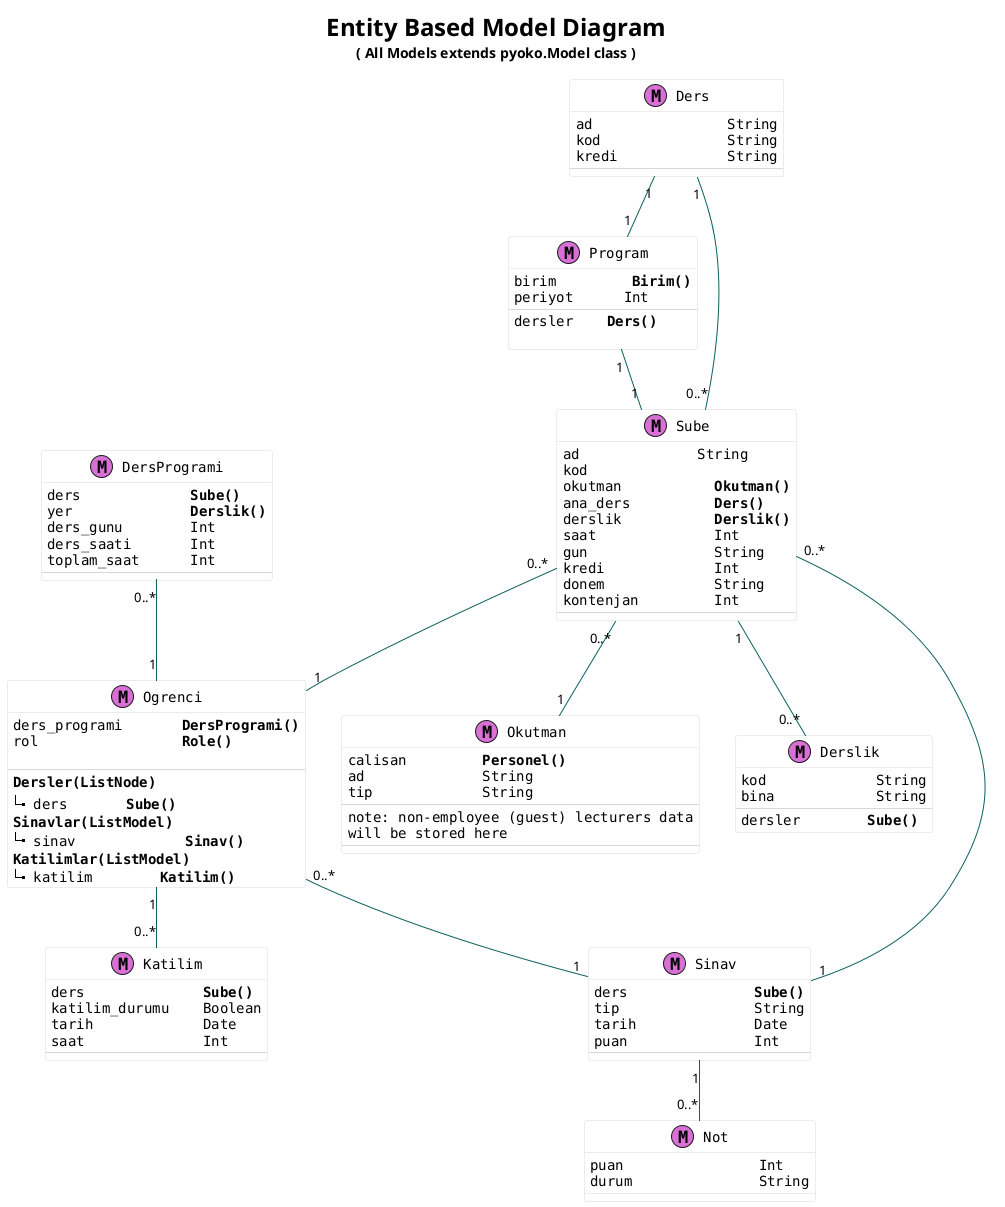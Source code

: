 @startuml

skinparam classAttributeFontName Monospaced
skinparam classBackgroundColor #FFFFFF
skinparam classBorderColor #D8D8D8
skinparam packageBorderColor #BDBDBD
skinparam classArrowColor #0B615E
skinparam shadowing false

'skinparam monochrome true
'skinparam nodesep 100
'skinparam ranksep 100
'note "All <color:black><b> (M)odels</b></color> extends <b>pyoko.Model</b> class" as N #orchid
title
<size:24>Entity Based Model Diagram</size>
( All Models extends <b>pyoko.Model</b> class )
endtitle
'legend left
'n..*     n or more instances
'n..m    Min n, Max m instances
'endlegend



class Okutman<<(M,orchid)>>{
calisan         **Personel()**
ad              String
tip             String
--
note: non-employee (guest) lecturers data
will be stored here
--
}

class Program<<(M,orchid)>>{
birim         **Birim()**
periyot      Int
--
dersler    **Ders()**

}


'class OgrenciDersProgrami<<(M,orchid)>>{
'ogrenci           **Ogrenci()**
'ders_programi     **DersProgrami()**
'ders_gunu         Int
'ders_saati        Int
'}

class Derslik<<(M,orchid)>>{
kod             String
bina            String
--
dersler        **Sube()**
}

class Sube<<(M,orchid)>>{
ad              String
kod
okutman           **Okutman()**
ana_ders          **Ders()**
derslik           **Derslik()**
saat              Int
gun               String
kredi             Int
donem             String
kontenjan         Int
--
}

class Ders<<(M,orchid)>>{
ad                String
kod               String
kredi             String
--
}
class DersProgrami<<(M,orchid)>>{
ders             **Sube()**
yer              **Derslik()**
ders_gunu        Int
ders_saati       Int
toplam_saat      Int
--
}

class Not<<(M,orchid)>>{
puan                Int
durum               String

}


class Ogrenci <<(M,orchid)>> {
ders_programi       **DersProgrami()**
rol                 **Role()**

--
**Dersler(ListNode)**
|_ ders       **Sube()**
**Sinavlar(ListModel)**
|_ sinav             **Sinav()**
**Katilimlar(ListModel)**
|_ katilim        **Katilim()**
}


class Sinav <<(M,orchid)>> {
ders               **Sube()**
tip                String
tarih              Date
puan               Int
--
}

class Katilim <<(M,orchid)>> {
ders              **Sube()**
katilim_durumu    Boolean
tarih             Date
saat              Int
--
}


Sube "1" -- "0..*" Derslik
Sube "0..*" -- "1" Sinav
Sinav "1" -- "0..*" Not


Sube "0..*" -- "1" Okutman
Sube "0..*" -- "1" Ogrenci
' Birim "0..*" o-- "1" Program
Ders "1" --  "1" Program
Ders "1" -- "0..*" Sube

DersProgrami "0..*" -- "1" Ogrenci

Program "1" -- "1" Sube
' Birim "0..*" -- "1" Role
' Birim "0..1" --o "0..*" Birim
' User "0..*" o-- "1" Role
' Okutman --o Personel
' Sube --o DersProgrami
' Role "1" --o "0..*" AbstractRole
' AbstractRole "0..*" o-- "0..*" Permission
' Role "0..*" o-- "0..*" Permission
Ogrenci "0..*" -- "1" Sinav

Ogrenci "1" -- "0..*" Katilim

' Kullanici "1" -- "1" Ogrenci
' Kullanici "1" -- "1" Personel
' DersProgrami "1" o-- "0..*" Derslik
' Birim "0..*" o-- "1..*" Derslik
' DersProgrami "0..*" --o "0..*" Ogrenci

' XXXXXXXXXXXX
' Birim "0..*" -- "0..*" Personel
' Ogrenci "1..*" --o "0..*" Program
' XXXXXXXXXXXX
@enduml
